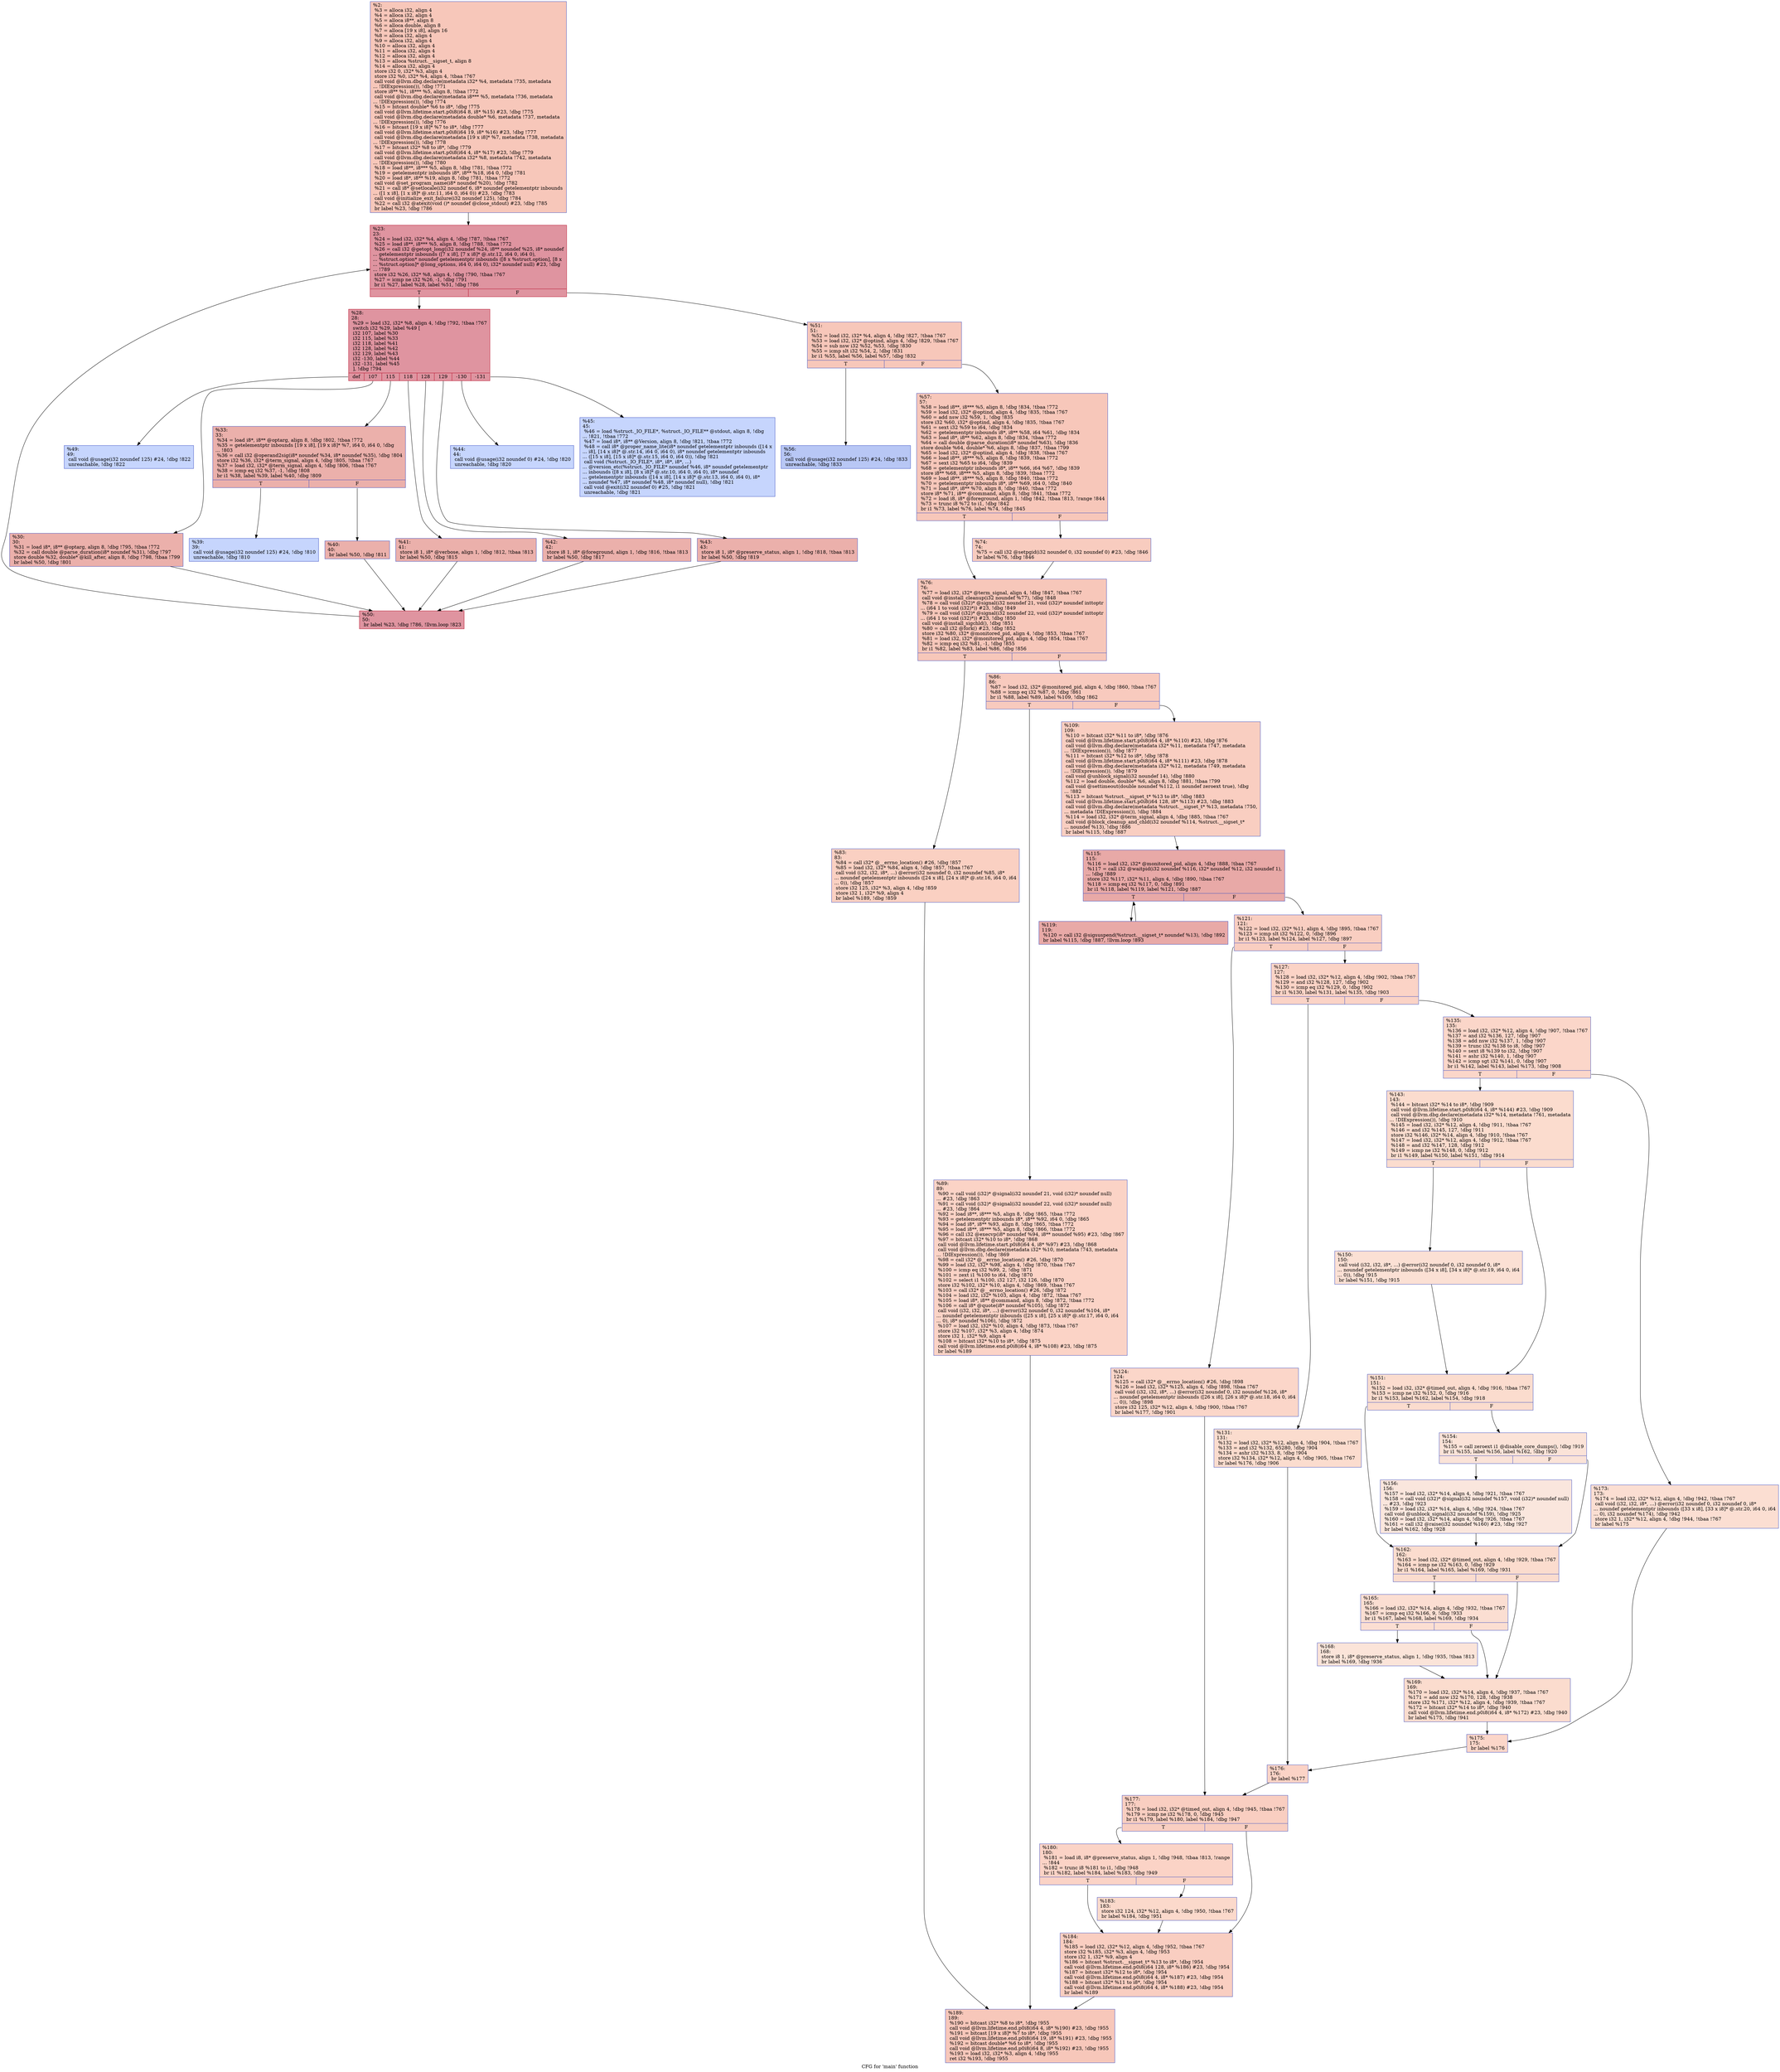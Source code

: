 digraph "CFG for 'main' function" {
	label="CFG for 'main' function";

	Node0x949670 [shape=record,color="#3d50c3ff", style=filled, fillcolor="#ec7f6370",label="{%2:\l  %3 = alloca i32, align 4\l  %4 = alloca i32, align 4\l  %5 = alloca i8**, align 8\l  %6 = alloca double, align 8\l  %7 = alloca [19 x i8], align 16\l  %8 = alloca i32, align 4\l  %9 = alloca i32, align 4\l  %10 = alloca i32, align 4\l  %11 = alloca i32, align 4\l  %12 = alloca i32, align 4\l  %13 = alloca %struct.__sigset_t, align 8\l  %14 = alloca i32, align 4\l  store i32 0, i32* %3, align 4\l  store i32 %0, i32* %4, align 4, !tbaa !767\l  call void @llvm.dbg.declare(metadata i32* %4, metadata !735, metadata\l... !DIExpression()), !dbg !771\l  store i8** %1, i8*** %5, align 8, !tbaa !772\l  call void @llvm.dbg.declare(metadata i8*** %5, metadata !736, metadata\l... !DIExpression()), !dbg !774\l  %15 = bitcast double* %6 to i8*, !dbg !775\l  call void @llvm.lifetime.start.p0i8(i64 8, i8* %15) #23, !dbg !775\l  call void @llvm.dbg.declare(metadata double* %6, metadata !737, metadata\l... !DIExpression()), !dbg !776\l  %16 = bitcast [19 x i8]* %7 to i8*, !dbg !777\l  call void @llvm.lifetime.start.p0i8(i64 19, i8* %16) #23, !dbg !777\l  call void @llvm.dbg.declare(metadata [19 x i8]* %7, metadata !738, metadata\l... !DIExpression()), !dbg !778\l  %17 = bitcast i32* %8 to i8*, !dbg !779\l  call void @llvm.lifetime.start.p0i8(i64 4, i8* %17) #23, !dbg !779\l  call void @llvm.dbg.declare(metadata i32* %8, metadata !742, metadata\l... !DIExpression()), !dbg !780\l  %18 = load i8**, i8*** %5, align 8, !dbg !781, !tbaa !772\l  %19 = getelementptr inbounds i8*, i8** %18, i64 0, !dbg !781\l  %20 = load i8*, i8** %19, align 8, !dbg !781, !tbaa !772\l  call void @set_program_name(i8* noundef %20), !dbg !782\l  %21 = call i8* @setlocale(i32 noundef 6, i8* noundef getelementptr inbounds\l... ([1 x i8], [1 x i8]* @.str.11, i64 0, i64 0)) #23, !dbg !783\l  call void @initialize_exit_failure(i32 noundef 125), !dbg !784\l  %22 = call i32 @atexit(void ()* noundef @close_stdout) #23, !dbg !785\l  br label %23, !dbg !786\l}"];
	Node0x949670 -> Node0x93fdf0;
	Node0x93fdf0 [shape=record,color="#b70d28ff", style=filled, fillcolor="#b70d2870",label="{%23:\l23:                                               \l  %24 = load i32, i32* %4, align 4, !dbg !787, !tbaa !767\l  %25 = load i8**, i8*** %5, align 8, !dbg !788, !tbaa !772\l  %26 = call i32 @getopt_long(i32 noundef %24, i8** noundef %25, i8* noundef\l... getelementptr inbounds ([7 x i8], [7 x i8]* @.str.12, i64 0, i64 0),\l... %struct.option* noundef getelementptr inbounds ([8 x %struct.option], [8 x\l... %struct.option]* @long_options, i64 0, i64 0), i32* noundef null) #23, !dbg\l... !789\l  store i32 %26, i32* %8, align 4, !dbg !790, !tbaa !767\l  %27 = icmp ne i32 %26, -1, !dbg !791\l  br i1 %27, label %28, label %51, !dbg !786\l|{<s0>T|<s1>F}}"];
	Node0x93fdf0:s0 -> Node0x93fe40;
	Node0x93fdf0:s1 -> Node0x940200;
	Node0x93fe40 [shape=record,color="#b70d28ff", style=filled, fillcolor="#b70d2870",label="{%28:\l28:                                               \l  %29 = load i32, i32* %8, align 4, !dbg !792, !tbaa !767\l  switch i32 %29, label %49 [\l    i32 107, label %30\l    i32 115, label %33\l    i32 118, label %41\l    i32 128, label %42\l    i32 129, label %43\l    i32 -130, label %44\l    i32 -131, label %45\l  ], !dbg !794\l|{<s0>def|<s1>107|<s2>115|<s3>118|<s4>128|<s5>129|<s6>-130|<s7>-131}}"];
	Node0x93fe40:s0 -> Node0x940160;
	Node0x93fe40:s1 -> Node0x93fe90;
	Node0x93fe40:s2 -> Node0x93fee0;
	Node0x93fe40:s3 -> Node0x93ffd0;
	Node0x93fe40:s4 -> Node0x940020;
	Node0x93fe40:s5 -> Node0x940070;
	Node0x93fe40:s6 -> Node0x9400c0;
	Node0x93fe40:s7 -> Node0x940110;
	Node0x93fe90 [shape=record,color="#3d50c3ff", style=filled, fillcolor="#d24b4070",label="{%30:\l30:                                               \l  %31 = load i8*, i8** @optarg, align 8, !dbg !795, !tbaa !772\l  %32 = call double @parse_duration(i8* noundef %31), !dbg !797\l  store double %32, double* @kill_after, align 8, !dbg !798, !tbaa !799\l  br label %50, !dbg !801\l}"];
	Node0x93fe90 -> Node0x9401b0;
	Node0x93fee0 [shape=record,color="#3d50c3ff", style=filled, fillcolor="#d24b4070",label="{%33:\l33:                                               \l  %34 = load i8*, i8** @optarg, align 8, !dbg !802, !tbaa !772\l  %35 = getelementptr inbounds [19 x i8], [19 x i8]* %7, i64 0, i64 0, !dbg\l... !803\l  %36 = call i32 @operand2sig(i8* noundef %34, i8* noundef %35), !dbg !804\l  store i32 %36, i32* @term_signal, align 4, !dbg !805, !tbaa !767\l  %37 = load i32, i32* @term_signal, align 4, !dbg !806, !tbaa !767\l  %38 = icmp eq i32 %37, -1, !dbg !808\l  br i1 %38, label %39, label %40, !dbg !809\l|{<s0>T|<s1>F}}"];
	Node0x93fee0:s0 -> Node0x93ff30;
	Node0x93fee0:s1 -> Node0x93ff80;
	Node0x93ff30 [shape=record,color="#3d50c3ff", style=filled, fillcolor="#7ea1fa70",label="{%39:\l39:                                               \l  call void @usage(i32 noundef 125) #24, !dbg !810\l  unreachable, !dbg !810\l}"];
	Node0x93ff80 [shape=record,color="#3d50c3ff", style=filled, fillcolor="#d24b4070",label="{%40:\l40:                                               \l  br label %50, !dbg !811\l}"];
	Node0x93ff80 -> Node0x9401b0;
	Node0x93ffd0 [shape=record,color="#3d50c3ff", style=filled, fillcolor="#d24b4070",label="{%41:\l41:                                               \l  store i8 1, i8* @verbose, align 1, !dbg !812, !tbaa !813\l  br label %50, !dbg !815\l}"];
	Node0x93ffd0 -> Node0x9401b0;
	Node0x940020 [shape=record,color="#3d50c3ff", style=filled, fillcolor="#d24b4070",label="{%42:\l42:                                               \l  store i8 1, i8* @foreground, align 1, !dbg !816, !tbaa !813\l  br label %50, !dbg !817\l}"];
	Node0x940020 -> Node0x9401b0;
	Node0x940070 [shape=record,color="#3d50c3ff", style=filled, fillcolor="#d24b4070",label="{%43:\l43:                                               \l  store i8 1, i8* @preserve_status, align 1, !dbg !818, !tbaa !813\l  br label %50, !dbg !819\l}"];
	Node0x940070 -> Node0x9401b0;
	Node0x9400c0 [shape=record,color="#3d50c3ff", style=filled, fillcolor="#7ea1fa70",label="{%44:\l44:                                               \l  call void @usage(i32 noundef 0) #24, !dbg !820\l  unreachable, !dbg !820\l}"];
	Node0x940110 [shape=record,color="#3d50c3ff", style=filled, fillcolor="#7ea1fa70",label="{%45:\l45:                                               \l  %46 = load %struct._IO_FILE*, %struct._IO_FILE** @stdout, align 8, !dbg\l... !821, !tbaa !772\l  %47 = load i8*, i8** @Version, align 8, !dbg !821, !tbaa !772\l  %48 = call i8* @proper_name_lite(i8* noundef getelementptr inbounds ([14 x\l... i8], [14 x i8]* @.str.14, i64 0, i64 0), i8* noundef getelementptr inbounds\l... ([15 x i8], [15 x i8]* @.str.15, i64 0, i64 0)), !dbg !821\l  call void (%struct._IO_FILE*, i8*, i8*, i8*, ...)\l... @version_etc(%struct._IO_FILE* noundef %46, i8* noundef getelementptr\l... inbounds ([8 x i8], [8 x i8]* @.str.10, i64 0, i64 0), i8* noundef\l... getelementptr inbounds ([14 x i8], [14 x i8]* @.str.13, i64 0, i64 0), i8*\l... noundef %47, i8* noundef %48, i8* noundef null), !dbg !821\l  call void @exit(i32 noundef 0) #25, !dbg !821\l  unreachable, !dbg !821\l}"];
	Node0x940160 [shape=record,color="#3d50c3ff", style=filled, fillcolor="#7ea1fa70",label="{%49:\l49:                                               \l  call void @usage(i32 noundef 125) #24, !dbg !822\l  unreachable, !dbg !822\l}"];
	Node0x9401b0 [shape=record,color="#b70d28ff", style=filled, fillcolor="#b70d2870",label="{%50:\l50:                                               \l  br label %23, !dbg !786, !llvm.loop !823\l}"];
	Node0x9401b0 -> Node0x93fdf0;
	Node0x940200 [shape=record,color="#3d50c3ff", style=filled, fillcolor="#ec7f6370",label="{%51:\l51:                                               \l  %52 = load i32, i32* %4, align 4, !dbg !827, !tbaa !767\l  %53 = load i32, i32* @optind, align 4, !dbg !829, !tbaa !767\l  %54 = sub nsw i32 %52, %53, !dbg !830\l  %55 = icmp slt i32 %54, 2, !dbg !831\l  br i1 %55, label %56, label %57, !dbg !832\l|{<s0>T|<s1>F}}"];
	Node0x940200:s0 -> Node0x940250;
	Node0x940200:s1 -> Node0x9402a0;
	Node0x940250 [shape=record,color="#3d50c3ff", style=filled, fillcolor="#5f7fe870",label="{%56:\l56:                                               \l  call void @usage(i32 noundef 125) #24, !dbg !833\l  unreachable, !dbg !833\l}"];
	Node0x9402a0 [shape=record,color="#3d50c3ff", style=filled, fillcolor="#ec7f6370",label="{%57:\l57:                                               \l  %58 = load i8**, i8*** %5, align 8, !dbg !834, !tbaa !772\l  %59 = load i32, i32* @optind, align 4, !dbg !835, !tbaa !767\l  %60 = add nsw i32 %59, 1, !dbg !835\l  store i32 %60, i32* @optind, align 4, !dbg !835, !tbaa !767\l  %61 = sext i32 %59 to i64, !dbg !834\l  %62 = getelementptr inbounds i8*, i8** %58, i64 %61, !dbg !834\l  %63 = load i8*, i8** %62, align 8, !dbg !834, !tbaa !772\l  %64 = call double @parse_duration(i8* noundef %63), !dbg !836\l  store double %64, double* %6, align 8, !dbg !837, !tbaa !799\l  %65 = load i32, i32* @optind, align 4, !dbg !838, !tbaa !767\l  %66 = load i8**, i8*** %5, align 8, !dbg !839, !tbaa !772\l  %67 = sext i32 %65 to i64, !dbg !839\l  %68 = getelementptr inbounds i8*, i8** %66, i64 %67, !dbg !839\l  store i8** %68, i8*** %5, align 8, !dbg !839, !tbaa !772\l  %69 = load i8**, i8*** %5, align 8, !dbg !840, !tbaa !772\l  %70 = getelementptr inbounds i8*, i8** %69, i64 0, !dbg !840\l  %71 = load i8*, i8** %70, align 8, !dbg !840, !tbaa !772\l  store i8* %71, i8** @command, align 8, !dbg !841, !tbaa !772\l  %72 = load i8, i8* @foreground, align 1, !dbg !842, !tbaa !813, !range !844\l  %73 = trunc i8 %72 to i1, !dbg !842\l  br i1 %73, label %76, label %74, !dbg !845\l|{<s0>T|<s1>F}}"];
	Node0x9402a0:s0 -> Node0x940340;
	Node0x9402a0:s1 -> Node0x9402f0;
	Node0x9402f0 [shape=record,color="#3d50c3ff", style=filled, fillcolor="#f08b6e70",label="{%74:\l74:                                               \l  %75 = call i32 @setpgid(i32 noundef 0, i32 noundef 0) #23, !dbg !846\l  br label %76, !dbg !846\l}"];
	Node0x9402f0 -> Node0x940340;
	Node0x940340 [shape=record,color="#3d50c3ff", style=filled, fillcolor="#ec7f6370",label="{%76:\l76:                                               \l  %77 = load i32, i32* @term_signal, align 4, !dbg !847, !tbaa !767\l  call void @install_cleanup(i32 noundef %77), !dbg !848\l  %78 = call void (i32)* @signal(i32 noundef 21, void (i32)* noundef inttoptr\l... (i64 1 to void (i32)*)) #23, !dbg !849\l  %79 = call void (i32)* @signal(i32 noundef 22, void (i32)* noundef inttoptr\l... (i64 1 to void (i32)*)) #23, !dbg !850\l  call void @install_sigchld(), !dbg !851\l  %80 = call i32 @fork() #23, !dbg !852\l  store i32 %80, i32* @monitored_pid, align 4, !dbg !853, !tbaa !767\l  %81 = load i32, i32* @monitored_pid, align 4, !dbg !854, !tbaa !767\l  %82 = icmp eq i32 %81, -1, !dbg !855\l  br i1 %82, label %83, label %86, !dbg !856\l|{<s0>T|<s1>F}}"];
	Node0x940340:s0 -> Node0x940390;
	Node0x940340:s1 -> Node0x9403e0;
	Node0x940390 [shape=record,color="#3d50c3ff", style=filled, fillcolor="#f3947570",label="{%83:\l83:                                               \l  %84 = call i32* @__errno_location() #26, !dbg !857\l  %85 = load i32, i32* %84, align 4, !dbg !857, !tbaa !767\l  call void (i32, i32, i8*, ...) @error(i32 noundef 0, i32 noundef %85, i8*\l... noundef getelementptr inbounds ([24 x i8], [24 x i8]* @.str.16, i64 0, i64\l... 0)), !dbg !857\l  store i32 125, i32* %3, align 4, !dbg !859\l  store i32 1, i32* %9, align 4\l  br label %189, !dbg !859\l}"];
	Node0x940390 -> Node0x940c00;
	Node0x9403e0 [shape=record,color="#3d50c3ff", style=filled, fillcolor="#ef886b70",label="{%86:\l86:                                               \l  %87 = load i32, i32* @monitored_pid, align 4, !dbg !860, !tbaa !767\l  %88 = icmp eq i32 %87, 0, !dbg !861\l  br i1 %88, label %89, label %109, !dbg !862\l|{<s0>T|<s1>F}}"];
	Node0x9403e0:s0 -> Node0x940430;
	Node0x9403e0:s1 -> Node0x940480;
	Node0x940430 [shape=record,color="#3d50c3ff", style=filled, fillcolor="#f59c7d70",label="{%89:\l89:                                               \l  %90 = call void (i32)* @signal(i32 noundef 21, void (i32)* noundef null)\l... #23, !dbg !863\l  %91 = call void (i32)* @signal(i32 noundef 22, void (i32)* noundef null)\l... #23, !dbg !864\l  %92 = load i8**, i8*** %5, align 8, !dbg !865, !tbaa !772\l  %93 = getelementptr inbounds i8*, i8** %92, i64 0, !dbg !865\l  %94 = load i8*, i8** %93, align 8, !dbg !865, !tbaa !772\l  %95 = load i8**, i8*** %5, align 8, !dbg !866, !tbaa !772\l  %96 = call i32 @execvp(i8* noundef %94, i8** noundef %95) #23, !dbg !867\l  %97 = bitcast i32* %10 to i8*, !dbg !868\l  call void @llvm.lifetime.start.p0i8(i64 4, i8* %97) #23, !dbg !868\l  call void @llvm.dbg.declare(metadata i32* %10, metadata !743, metadata\l... !DIExpression()), !dbg !869\l  %98 = call i32* @__errno_location() #26, !dbg !870\l  %99 = load i32, i32* %98, align 4, !dbg !870, !tbaa !767\l  %100 = icmp eq i32 %99, 2, !dbg !871\l  %101 = zext i1 %100 to i64, !dbg !870\l  %102 = select i1 %100, i32 127, i32 126, !dbg !870\l  store i32 %102, i32* %10, align 4, !dbg !869, !tbaa !767\l  %103 = call i32* @__errno_location() #26, !dbg !872\l  %104 = load i32, i32* %103, align 4, !dbg !872, !tbaa !767\l  %105 = load i8*, i8** @command, align 8, !dbg !872, !tbaa !772\l  %106 = call i8* @quote(i8* noundef %105), !dbg !872\l  call void (i32, i32, i8*, ...) @error(i32 noundef 0, i32 noundef %104, i8*\l... noundef getelementptr inbounds ([25 x i8], [25 x i8]* @.str.17, i64 0, i64\l... 0), i8* noundef %106), !dbg !872\l  %107 = load i32, i32* %10, align 4, !dbg !873, !tbaa !767\l  store i32 %107, i32* %3, align 4, !dbg !874\l  store i32 1, i32* %9, align 4\l  %108 = bitcast i32* %10 to i8*, !dbg !875\l  call void @llvm.lifetime.end.p0i8(i64 4, i8* %108) #23, !dbg !875\l  br label %189\l}"];
	Node0x940430 -> Node0x940c00;
	Node0x940480 [shape=record,color="#3d50c3ff", style=filled, fillcolor="#f2907270",label="{%109:\l109:                                              \l  %110 = bitcast i32* %11 to i8*, !dbg !876\l  call void @llvm.lifetime.start.p0i8(i64 4, i8* %110) #23, !dbg !876\l  call void @llvm.dbg.declare(metadata i32* %11, metadata !747, metadata\l... !DIExpression()), !dbg !877\l  %111 = bitcast i32* %12 to i8*, !dbg !878\l  call void @llvm.lifetime.start.p0i8(i64 4, i8* %111) #23, !dbg !878\l  call void @llvm.dbg.declare(metadata i32* %12, metadata !749, metadata\l... !DIExpression()), !dbg !879\l  call void @unblock_signal(i32 noundef 14), !dbg !880\l  %112 = load double, double* %6, align 8, !dbg !881, !tbaa !799\l  call void @settimeout(double noundef %112, i1 noundef zeroext true), !dbg\l... !882\l  %113 = bitcast %struct.__sigset_t* %13 to i8*, !dbg !883\l  call void @llvm.lifetime.start.p0i8(i64 128, i8* %113) #23, !dbg !883\l  call void @llvm.dbg.declare(metadata %struct.__sigset_t* %13, metadata !750,\l... metadata !DIExpression()), !dbg !884\l  %114 = load i32, i32* @term_signal, align 4, !dbg !885, !tbaa !767\l  call void @block_cleanup_and_chld(i32 noundef %114, %struct.__sigset_t*\l... noundef %13), !dbg !886\l  br label %115, !dbg !887\l}"];
	Node0x940480 -> Node0x9404d0;
	Node0x9404d0 [shape=record,color="#3d50c3ff", style=filled, fillcolor="#ca3b3770",label="{%115:\l115:                                              \l  %116 = load i32, i32* @monitored_pid, align 4, !dbg !888, !tbaa !767\l  %117 = call i32 @waitpid(i32 noundef %116, i32* noundef %12, i32 noundef 1),\l... !dbg !889\l  store i32 %117, i32* %11, align 4, !dbg !890, !tbaa !767\l  %118 = icmp eq i32 %117, 0, !dbg !891\l  br i1 %118, label %119, label %121, !dbg !887\l|{<s0>T|<s1>F}}"];
	Node0x9404d0:s0 -> Node0x940520;
	Node0x9404d0:s1 -> Node0x940570;
	Node0x940520 [shape=record,color="#3d50c3ff", style=filled, fillcolor="#ca3b3770",label="{%119:\l119:                                              \l  %120 = call i32 @sigsuspend(%struct.__sigset_t* noundef %13), !dbg !892\l  br label %115, !dbg !887, !llvm.loop !893\l}"];
	Node0x940520 -> Node0x9404d0;
	Node0x940570 [shape=record,color="#3d50c3ff", style=filled, fillcolor="#f2907270",label="{%121:\l121:                                              \l  %122 = load i32, i32* %11, align 4, !dbg !895, !tbaa !767\l  %123 = icmp slt i32 %122, 0, !dbg !896\l  br i1 %123, label %124, label %127, !dbg !897\l|{<s0>T|<s1>F}}"];
	Node0x940570:s0 -> Node0x9405c0;
	Node0x940570:s1 -> Node0x940610;
	Node0x9405c0 [shape=record,color="#3d50c3ff", style=filled, fillcolor="#f6a38570",label="{%124:\l124:                                              \l  %125 = call i32* @__errno_location() #26, !dbg !898\l  %126 = load i32, i32* %125, align 4, !dbg !898, !tbaa !767\l  call void (i32, i32, i8*, ...) @error(i32 noundef 0, i32 noundef %126, i8*\l... noundef getelementptr inbounds ([26 x i8], [26 x i8]* @.str.18, i64 0, i64\l... 0)), !dbg !898\l  store i32 125, i32* %12, align 4, !dbg !900, !tbaa !767\l  br label %177, !dbg !901\l}"];
	Node0x9405c0 -> Node0x940ac0;
	Node0x940610 [shape=record,color="#3d50c3ff", style=filled, fillcolor="#f59c7d70",label="{%127:\l127:                                              \l  %128 = load i32, i32* %12, align 4, !dbg !902, !tbaa !767\l  %129 = and i32 %128, 127, !dbg !902\l  %130 = icmp eq i32 %129, 0, !dbg !902\l  br i1 %130, label %131, label %135, !dbg !903\l|{<s0>T|<s1>F}}"];
	Node0x940610:s0 -> Node0x940660;
	Node0x940610:s1 -> Node0x9406b0;
	Node0x940660 [shape=record,color="#3d50c3ff", style=filled, fillcolor="#f7af9170",label="{%131:\l131:                                              \l  %132 = load i32, i32* %12, align 4, !dbg !904, !tbaa !767\l  %133 = and i32 %132, 65280, !dbg !904\l  %134 = ashr i32 %133, 8, !dbg !904\l  store i32 %134, i32* %12, align 4, !dbg !905, !tbaa !767\l  br label %176, !dbg !906\l}"];
	Node0x940660 -> Node0x940a70;
	Node0x9406b0 [shape=record,color="#3d50c3ff", style=filled, fillcolor="#f6a38570",label="{%135:\l135:                                              \l  %136 = load i32, i32* %12, align 4, !dbg !907, !tbaa !767\l  %137 = and i32 %136, 127, !dbg !907\l  %138 = add nsw i32 %137, 1, !dbg !907\l  %139 = trunc i32 %138 to i8, !dbg !907\l  %140 = sext i8 %139 to i32, !dbg !907\l  %141 = ashr i32 %140, 1, !dbg !907\l  %142 = icmp sgt i32 %141, 0, !dbg !907\l  br i1 %142, label %143, label %173, !dbg !908\l|{<s0>T|<s1>F}}"];
	Node0x9406b0:s0 -> Node0x940700;
	Node0x9406b0:s1 -> Node0x9409d0;
	Node0x940700 [shape=record,color="#3d50c3ff", style=filled, fillcolor="#f7af9170",label="{%143:\l143:                                              \l  %144 = bitcast i32* %14 to i8*, !dbg !909\l  call void @llvm.lifetime.start.p0i8(i64 4, i8* %144) #23, !dbg !909\l  call void @llvm.dbg.declare(metadata i32* %14, metadata !761, metadata\l... !DIExpression()), !dbg !910\l  %145 = load i32, i32* %12, align 4, !dbg !911, !tbaa !767\l  %146 = and i32 %145, 127, !dbg !911\l  store i32 %146, i32* %14, align 4, !dbg !910, !tbaa !767\l  %147 = load i32, i32* %12, align 4, !dbg !912, !tbaa !767\l  %148 = and i32 %147, 128, !dbg !912\l  %149 = icmp ne i32 %148, 0, !dbg !912\l  br i1 %149, label %150, label %151, !dbg !914\l|{<s0>T|<s1>F}}"];
	Node0x940700:s0 -> Node0x940750;
	Node0x940700:s1 -> Node0x9407a0;
	Node0x940750 [shape=record,color="#3d50c3ff", style=filled, fillcolor="#f7b99e70",label="{%150:\l150:                                              \l  call void (i32, i32, i8*, ...) @error(i32 noundef 0, i32 noundef 0, i8*\l... noundef getelementptr inbounds ([34 x i8], [34 x i8]* @.str.19, i64 0, i64\l... 0)), !dbg !915\l  br label %151, !dbg !915\l}"];
	Node0x940750 -> Node0x9407a0;
	Node0x9407a0 [shape=record,color="#3d50c3ff", style=filled, fillcolor="#f7af9170",label="{%151:\l151:                                              \l  %152 = load i32, i32* @timed_out, align 4, !dbg !916, !tbaa !767\l  %153 = icmp ne i32 %152, 0, !dbg !916\l  br i1 %153, label %162, label %154, !dbg !918\l|{<s0>T|<s1>F}}"];
	Node0x9407a0:s0 -> Node0x940890;
	Node0x9407a0:s1 -> Node0x9407f0;
	Node0x9407f0 [shape=record,color="#3d50c3ff", style=filled, fillcolor="#f6bfa670",label="{%154:\l154:                                              \l  %155 = call zeroext i1 @disable_core_dumps(), !dbg !919\l  br i1 %155, label %156, label %162, !dbg !920\l|{<s0>T|<s1>F}}"];
	Node0x9407f0:s0 -> Node0x940840;
	Node0x9407f0:s1 -> Node0x940890;
	Node0x940840 [shape=record,color="#3d50c3ff", style=filled, fillcolor="#f3c7b170",label="{%156:\l156:                                              \l  %157 = load i32, i32* %14, align 4, !dbg !921, !tbaa !767\l  %158 = call void (i32)* @signal(i32 noundef %157, void (i32)* noundef null)\l... #23, !dbg !923\l  %159 = load i32, i32* %14, align 4, !dbg !924, !tbaa !767\l  call void @unblock_signal(i32 noundef %159), !dbg !925\l  %160 = load i32, i32* %14, align 4, !dbg !926, !tbaa !767\l  %161 = call i32 @raise(i32 noundef %160) #23, !dbg !927\l  br label %162, !dbg !928\l}"];
	Node0x940840 -> Node0x940890;
	Node0x940890 [shape=record,color="#3d50c3ff", style=filled, fillcolor="#f7af9170",label="{%162:\l162:                                              \l  %163 = load i32, i32* @timed_out, align 4, !dbg !929, !tbaa !767\l  %164 = icmp ne i32 %163, 0, !dbg !929\l  br i1 %164, label %165, label %169, !dbg !931\l|{<s0>T|<s1>F}}"];
	Node0x940890:s0 -> Node0x9408e0;
	Node0x940890:s1 -> Node0x940980;
	Node0x9408e0 [shape=record,color="#3d50c3ff", style=filled, fillcolor="#f7b59970",label="{%165:\l165:                                              \l  %166 = load i32, i32* %14, align 4, !dbg !932, !tbaa !767\l  %167 = icmp eq i32 %166, 9, !dbg !933\l  br i1 %167, label %168, label %169, !dbg !934\l|{<s0>T|<s1>F}}"];
	Node0x9408e0:s0 -> Node0x940930;
	Node0x9408e0:s1 -> Node0x940980;
	Node0x940930 [shape=record,color="#3d50c3ff", style=filled, fillcolor="#f5c1a970",label="{%168:\l168:                                              \l  store i8 1, i8* @preserve_status, align 1, !dbg !935, !tbaa !813\l  br label %169, !dbg !936\l}"];
	Node0x940930 -> Node0x940980;
	Node0x940980 [shape=record,color="#3d50c3ff", style=filled, fillcolor="#f7af9170",label="{%169:\l169:                                              \l  %170 = load i32, i32* %14, align 4, !dbg !937, !tbaa !767\l  %171 = add nsw i32 %170, 128, !dbg !938\l  store i32 %171, i32* %12, align 4, !dbg !939, !tbaa !767\l  %172 = bitcast i32* %14 to i8*, !dbg !940\l  call void @llvm.lifetime.end.p0i8(i64 4, i8* %172) #23, !dbg !940\l  br label %175, !dbg !941\l}"];
	Node0x940980 -> Node0x940a20;
	Node0x9409d0 [shape=record,color="#3d50c3ff", style=filled, fillcolor="#f7b59970",label="{%173:\l173:                                              \l  %174 = load i32, i32* %12, align 4, !dbg !942, !tbaa !767\l  call void (i32, i32, i8*, ...) @error(i32 noundef 0, i32 noundef 0, i8*\l... noundef getelementptr inbounds ([33 x i8], [33 x i8]* @.str.20, i64 0, i64\l... 0), i32 noundef %174), !dbg !942\l  store i32 1, i32* %12, align 4, !dbg !944, !tbaa !767\l  br label %175\l}"];
	Node0x9409d0 -> Node0x940a20;
	Node0x940a20 [shape=record,color="#3d50c3ff", style=filled, fillcolor="#f6a38570",label="{%175:\l175:                                              \l  br label %176\l}"];
	Node0x940a20 -> Node0x940a70;
	Node0x940a70 [shape=record,color="#3d50c3ff", style=filled, fillcolor="#f59c7d70",label="{%176:\l176:                                              \l  br label %177\l}"];
	Node0x940a70 -> Node0x940ac0;
	Node0x940ac0 [shape=record,color="#3d50c3ff", style=filled, fillcolor="#f2907270",label="{%177:\l177:                                              \l  %178 = load i32, i32* @timed_out, align 4, !dbg !945, !tbaa !767\l  %179 = icmp ne i32 %178, 0, !dbg !945\l  br i1 %179, label %180, label %184, !dbg !947\l|{<s0>T|<s1>F}}"];
	Node0x940ac0:s0 -> Node0x940b10;
	Node0x940ac0:s1 -> Node0x940bb0;
	Node0x940b10 [shape=record,color="#3d50c3ff", style=filled, fillcolor="#f59c7d70",label="{%180:\l180:                                              \l  %181 = load i8, i8* @preserve_status, align 1, !dbg !948, !tbaa !813, !range\l... !844\l  %182 = trunc i8 %181 to i1, !dbg !948\l  br i1 %182, label %184, label %183, !dbg !949\l|{<s0>T|<s1>F}}"];
	Node0x940b10:s0 -> Node0x940bb0;
	Node0x940b10:s1 -> Node0x940b60;
	Node0x940b60 [shape=record,color="#3d50c3ff", style=filled, fillcolor="#f7a88970",label="{%183:\l183:                                              \l  store i32 124, i32* %12, align 4, !dbg !950, !tbaa !767\l  br label %184, !dbg !951\l}"];
	Node0x940b60 -> Node0x940bb0;
	Node0x940bb0 [shape=record,color="#3d50c3ff", style=filled, fillcolor="#f2907270",label="{%184:\l184:                                              \l  %185 = load i32, i32* %12, align 4, !dbg !952, !tbaa !767\l  store i32 %185, i32* %3, align 4, !dbg !953\l  store i32 1, i32* %9, align 4\l  %186 = bitcast %struct.__sigset_t* %13 to i8*, !dbg !954\l  call void @llvm.lifetime.end.p0i8(i64 128, i8* %186) #23, !dbg !954\l  %187 = bitcast i32* %12 to i8*, !dbg !954\l  call void @llvm.lifetime.end.p0i8(i64 4, i8* %187) #23, !dbg !954\l  %188 = bitcast i32* %11 to i8*, !dbg !954\l  call void @llvm.lifetime.end.p0i8(i64 4, i8* %188) #23, !dbg !954\l  br label %189\l}"];
	Node0x940bb0 -> Node0x940c00;
	Node0x940c00 [shape=record,color="#3d50c3ff", style=filled, fillcolor="#ec7f6370",label="{%189:\l189:                                              \l  %190 = bitcast i32* %8 to i8*, !dbg !955\l  call void @llvm.lifetime.end.p0i8(i64 4, i8* %190) #23, !dbg !955\l  %191 = bitcast [19 x i8]* %7 to i8*, !dbg !955\l  call void @llvm.lifetime.end.p0i8(i64 19, i8* %191) #23, !dbg !955\l  %192 = bitcast double* %6 to i8*, !dbg !955\l  call void @llvm.lifetime.end.p0i8(i64 8, i8* %192) #23, !dbg !955\l  %193 = load i32, i32* %3, align 4, !dbg !955\l  ret i32 %193, !dbg !955\l}"];
}
